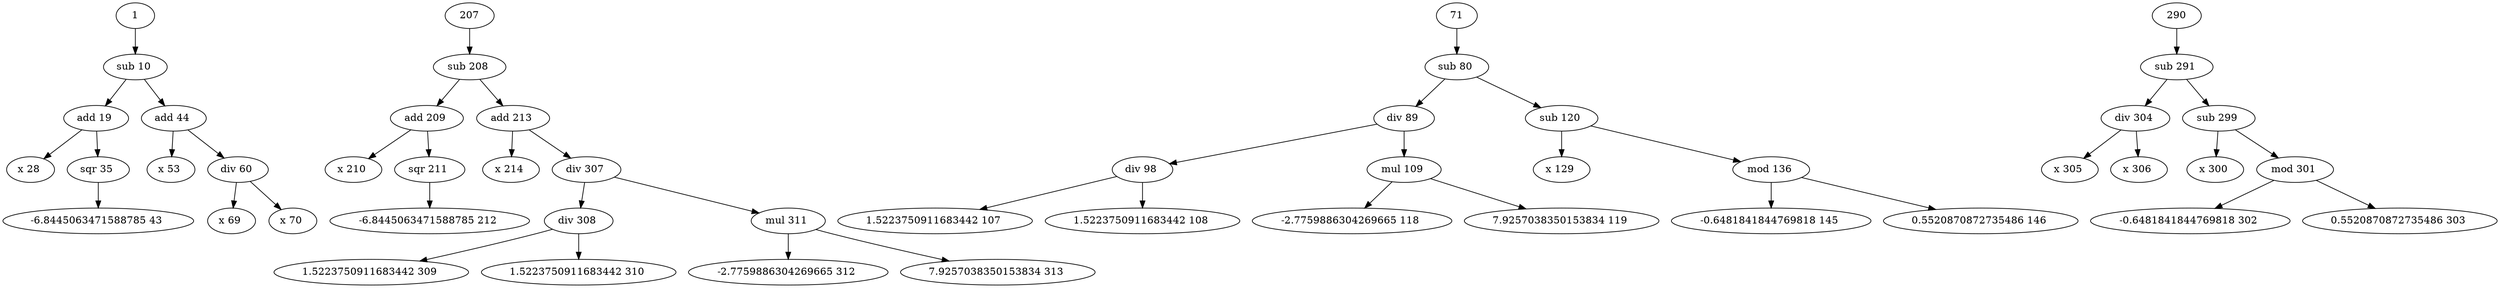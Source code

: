  digraph G20 {N1 [label=" 1 "];
N1 -> N10;
N10 [label="sub 10 "];
N10 -> N19;
N19 [label="add 19 "];
N19 -> N28;
N28 [label="x 28 "];
N19 -> N35;
N35 [label="sqr 35 "];
N35 -> N43;
N43 [label="-6.8445063471588785 43 "];
N10 -> N44;
N44 [label="add 44 "];
N44 -> N53;
N53 [label="x 53 "];
N44 -> N60;
N60 [label="div 60 "];
N60 -> N69;
N69 [label="x 69 "];
N60 -> N70;
N70 [label="x 70 "];
N207 [label=" 207 "];
N207 -> N208;
N208 [label="sub 208 "];
N208 -> N209;
N209 [label="add 209 "];
N209 -> N210;
N210 [label="x 210 "];
N209 -> N211;
N211 [label="sqr 211 "];
N211 -> N212;
N212 [label="-6.8445063471588785 212 "];
N208 -> N213;
N213 [label="add 213 "];
N213 -> N214;
N214 [label="x 214 "];
N213 -> N307;
N307 [label="div 307 "];
N307 -> N308;
N308 [label="div 308 "];
N308 -> N309;
N309 [label="1.5223750911683442 309 "];
N308 -> N310;
N310 [label="1.5223750911683442 310 "];
N307 -> N311;
N311 [label="mul 311 "];
N311 -> N312;
N312 [label="-2.7759886304269665 312 "];
N311 -> N313;
N313 [label="7.9257038350153834 313 "];
N71 [label=" 71 "];
N71 -> N80;
N80 [label="sub 80 "];
N80 -> N89;
N89 [label="div 89 "];
N89 -> N98;
N98 [label="div 98 "];
N98 -> N107;
N107 [label="1.5223750911683442 107 "];
N98 -> N108;
N108 [label="1.5223750911683442 108 "];
N89 -> N109;
N109 [label="mul 109 "];
N109 -> N118;
N118 [label="-2.7759886304269665 118 "];
N109 -> N119;
N119 [label="7.9257038350153834 119 "];
N80 -> N120;
N120 [label="sub 120 "];
N120 -> N129;
N129 [label="x 129 "];
N120 -> N136;
N136 [label="mod 136 "];
N136 -> N145;
N145 [label="-0.6481841844769818 145 "];
N136 -> N146;
N146 [label="0.5520870872735486 146 "];
N290 [label=" 290 "];
N290 -> N291;
N291 [label="sub 291 "];
N291 -> N304;
N304 [label="div 304 "];
N304 -> N305;
N305 [label="x 305 "];
N304 -> N306;
N306 [label="x 306 "];
N291 -> N299;
N299 [label="sub 299 "];
N299 -> N300;
N300 [label="x 300 "];
N299 -> N301;
N301 [label="mod 301 "];
N301 -> N302;
N302 [label="-0.6481841844769818 302 "];
N301 -> N303;
N303 [label="0.5520870872735486 303 "];
}
